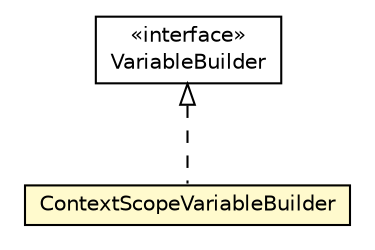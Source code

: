 #!/usr/local/bin/dot
#
# Class diagram 
# Generated by UMLGraph version 5.1 (http://www.umlgraph.org/)
#

digraph G {
	edge [fontname="Helvetica",fontsize=10,labelfontname="Helvetica",labelfontsize=10];
	node [fontname="Helvetica",fontsize=10,shape=plaintext];
	nodesep=0.25;
	ranksep=0.5;
	// org.androidtransfuse.gen.variableBuilder.VariableBuilder
	c91707 [label=<<table title="org.androidtransfuse.gen.variableBuilder.VariableBuilder" border="0" cellborder="1" cellspacing="0" cellpadding="2" port="p" href="../variableBuilder/VariableBuilder.html">
		<tr><td><table border="0" cellspacing="0" cellpadding="1">
<tr><td align="center" balign="center"> &#171;interface&#187; </td></tr>
<tr><td align="center" balign="center"> VariableBuilder </td></tr>
		</table></td></tr>
		</table>>, fontname="Helvetica", fontcolor="black", fontsize=10.0];
	// org.androidtransfuse.gen.scopeBuilder.ContextScopeVariableBuilder
	c91760 [label=<<table title="org.androidtransfuse.gen.scopeBuilder.ContextScopeVariableBuilder" border="0" cellborder="1" cellspacing="0" cellpadding="2" port="p" bgcolor="lemonChiffon" href="./ContextScopeVariableBuilder.html">
		<tr><td><table border="0" cellspacing="0" cellpadding="1">
<tr><td align="center" balign="center"> ContextScopeVariableBuilder </td></tr>
		</table></td></tr>
		</table>>, fontname="Helvetica", fontcolor="black", fontsize=10.0];
	//org.androidtransfuse.gen.scopeBuilder.ContextScopeVariableBuilder implements org.androidtransfuse.gen.variableBuilder.VariableBuilder
	c91707:p -> c91760:p [dir=back,arrowtail=empty,style=dashed];
}

